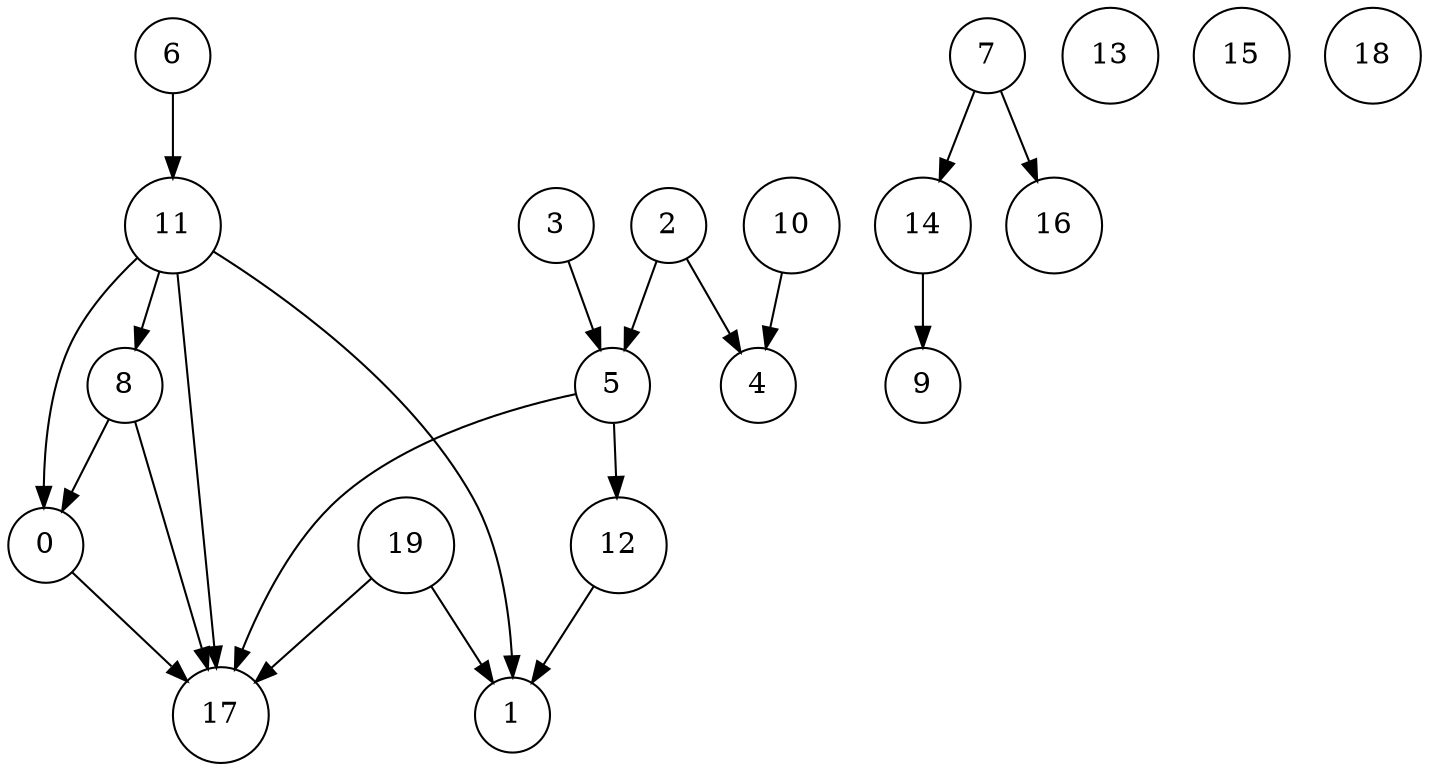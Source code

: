 digraph finite_state_machine {
	node [shape=circle]
	0
	1
	2
	3
	4
	5
	6
	7
	8
	9
	10
	11
	12
	13
	14
	15
	16
	17
	18
	19
	{
		rank=same
	}
	node [shape=circle]
	0
	1
	2
	3
	4
	5
	6
	7
	8
	9
	10
	11
	12
	13
	14
	15
	16
	17
	18
	19
	node [shape=circle]
	7 -> 14
	19 -> 1
	6 -> 11
	5 -> 17
	19 -> 17
	11 -> 17
	11 -> 8
	0 -> 17
	14 -> 9
	11 -> 0
	7 -> 16
	8 -> 17
	10 -> 4
	5 -> 12
	11 -> 1
	12 -> 1
	8 -> 0
	2 -> 5
	3 -> 5
	2 -> 4
}
